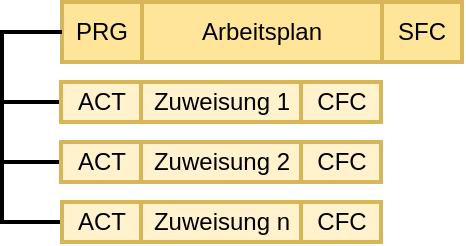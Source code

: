 <mxfile version="26.0.4">
  <diagram name="Seite-1" id="sAYvJqeAyY0Ytrwlz8tN">
    <mxGraphModel dx="587" dy="539" grid="1" gridSize="10" guides="1" tooltips="1" connect="1" arrows="1" fold="1" page="1" pageScale="1" pageWidth="1654" pageHeight="1169" math="0" shadow="0">
      <root>
        <mxCell id="0" />
        <mxCell id="1" parent="0" />
        <mxCell id="E9FYopG7kq1XcAL_Y66S-1" value="PRG" style="rounded=0;whiteSpace=wrap;html=1;fillColor=#FFE599;strokeColor=#d6b656;strokeWidth=2;" parent="1" vertex="1">
          <mxGeometry x="480" y="210" width="40" height="30" as="geometry" />
        </mxCell>
        <mxCell id="E9FYopG7kq1XcAL_Y66S-2" value="Arbeitsplan" style="rounded=0;whiteSpace=wrap;html=1;fillColor=#FFE599;strokeColor=#d6b656;strokeWidth=2;" parent="1" vertex="1">
          <mxGeometry x="520" y="210" width="120" height="30" as="geometry" />
        </mxCell>
        <mxCell id="E9FYopG7kq1XcAL_Y66S-3" value="SFC" style="rounded=0;whiteSpace=wrap;html=1;fillColor=#FFE599;strokeColor=#d6b656;strokeWidth=2;" parent="1" vertex="1">
          <mxGeometry x="640" y="210" width="40" height="30" as="geometry" />
        </mxCell>
        <mxCell id="EUTc_jF6SUSJ52vThAbi-3" style="edgeStyle=orthogonalEdgeStyle;rounded=0;orthogonalLoop=1;jettySize=auto;html=1;endArrow=none;endFill=0;strokeWidth=2;" edge="1" parent="1" source="E9FYopG7kq1XcAL_Y66S-7">
          <mxGeometry relative="1" as="geometry">
            <mxPoint x="450" y="260" as="targetPoint" />
          </mxGeometry>
        </mxCell>
        <mxCell id="E9FYopG7kq1XcAL_Y66S-7" value="ACT" style="rounded=0;whiteSpace=wrap;html=1;fillColor=#fff2cc;strokeColor=#d6b656;strokeWidth=2;" parent="1" vertex="1">
          <mxGeometry x="479.5" y="250" width="40" height="20" as="geometry" />
        </mxCell>
        <mxCell id="E9FYopG7kq1XcAL_Y66S-8" value="Zuweisung 1" style="rounded=0;whiteSpace=wrap;html=1;fillColor=#fff2cc;strokeColor=#d6b656;strokeWidth=2;" parent="1" vertex="1">
          <mxGeometry x="519.5" y="250" width="80" height="20" as="geometry" />
        </mxCell>
        <mxCell id="E9FYopG7kq1XcAL_Y66S-9" value="CFC" style="rounded=0;whiteSpace=wrap;html=1;fillColor=#fff2cc;strokeColor=#d6b656;strokeWidth=2;" parent="1" vertex="1">
          <mxGeometry x="599.5" y="250" width="40" height="20" as="geometry" />
        </mxCell>
        <mxCell id="EUTc_jF6SUSJ52vThAbi-4" style="edgeStyle=orthogonalEdgeStyle;rounded=0;orthogonalLoop=1;jettySize=auto;html=1;endArrow=none;endFill=0;strokeWidth=2;" edge="1" parent="1" source="E9FYopG7kq1XcAL_Y66S-10">
          <mxGeometry relative="1" as="geometry">
            <mxPoint x="450" y="290" as="targetPoint" />
          </mxGeometry>
        </mxCell>
        <mxCell id="E9FYopG7kq1XcAL_Y66S-10" value="ACT" style="rounded=0;whiteSpace=wrap;html=1;fillColor=#fff2cc;strokeColor=#d6b656;strokeWidth=2;" parent="1" vertex="1">
          <mxGeometry x="479.5" y="280" width="40" height="20" as="geometry" />
        </mxCell>
        <mxCell id="E9FYopG7kq1XcAL_Y66S-11" value="Zuweisung 2" style="rounded=0;whiteSpace=wrap;html=1;fillColor=#fff2cc;strokeColor=#d6b656;strokeWidth=2;" parent="1" vertex="1">
          <mxGeometry x="519.5" y="280" width="80" height="20" as="geometry" />
        </mxCell>
        <mxCell id="E9FYopG7kq1XcAL_Y66S-12" value="CFC" style="rounded=0;whiteSpace=wrap;html=1;fillColor=#fff2cc;strokeColor=#d6b656;strokeWidth=2;" parent="1" vertex="1">
          <mxGeometry x="599.5" y="280" width="40" height="20" as="geometry" />
        </mxCell>
        <mxCell id="EUTc_jF6SUSJ52vThAbi-2" style="edgeStyle=orthogonalEdgeStyle;rounded=0;orthogonalLoop=1;jettySize=auto;html=1;entryX=0;entryY=0.5;entryDx=0;entryDy=0;endArrow=none;endFill=0;strokeWidth=2;" edge="1" parent="1" source="E9FYopG7kq1XcAL_Y66S-13" target="E9FYopG7kq1XcAL_Y66S-1">
          <mxGeometry relative="1" as="geometry">
            <Array as="points">
              <mxPoint x="450" y="320" />
              <mxPoint x="450" y="225" />
            </Array>
          </mxGeometry>
        </mxCell>
        <mxCell id="E9FYopG7kq1XcAL_Y66S-13" value="ACT" style="rounded=0;whiteSpace=wrap;html=1;fillColor=#fff2cc;strokeColor=#d6b656;strokeWidth=2;" parent="1" vertex="1">
          <mxGeometry x="480" y="310" width="39.5" height="20" as="geometry" />
        </mxCell>
        <mxCell id="E9FYopG7kq1XcAL_Y66S-14" value="Zuweisung n" style="rounded=0;whiteSpace=wrap;html=1;fillColor=#fff2cc;strokeColor=#d6b656;strokeWidth=2;" parent="1" vertex="1">
          <mxGeometry x="519.5" y="310" width="80" height="20" as="geometry" />
        </mxCell>
        <mxCell id="E9FYopG7kq1XcAL_Y66S-15" value="CFC" style="rounded=0;whiteSpace=wrap;html=1;fillColor=#fff2cc;strokeColor=#d6b656;strokeWidth=2;" parent="1" vertex="1">
          <mxGeometry x="599.5" y="310" width="40" height="20" as="geometry" />
        </mxCell>
      </root>
    </mxGraphModel>
  </diagram>
</mxfile>
